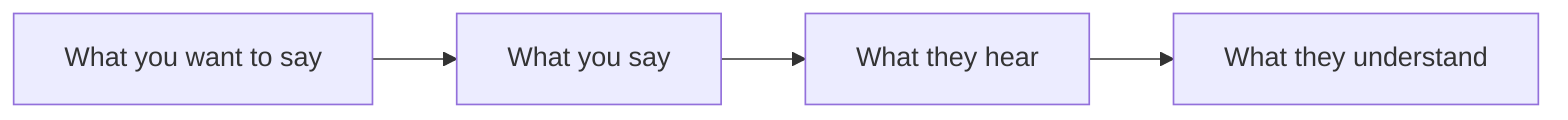 %%{init: {"flowchart": {"htmlLabels": true}} }%%
flowchart LR
    Sender["What you want to say"] --> Encoder["What you say"] --> Decoder["What they hear"] --> Receiver["What they understand"]